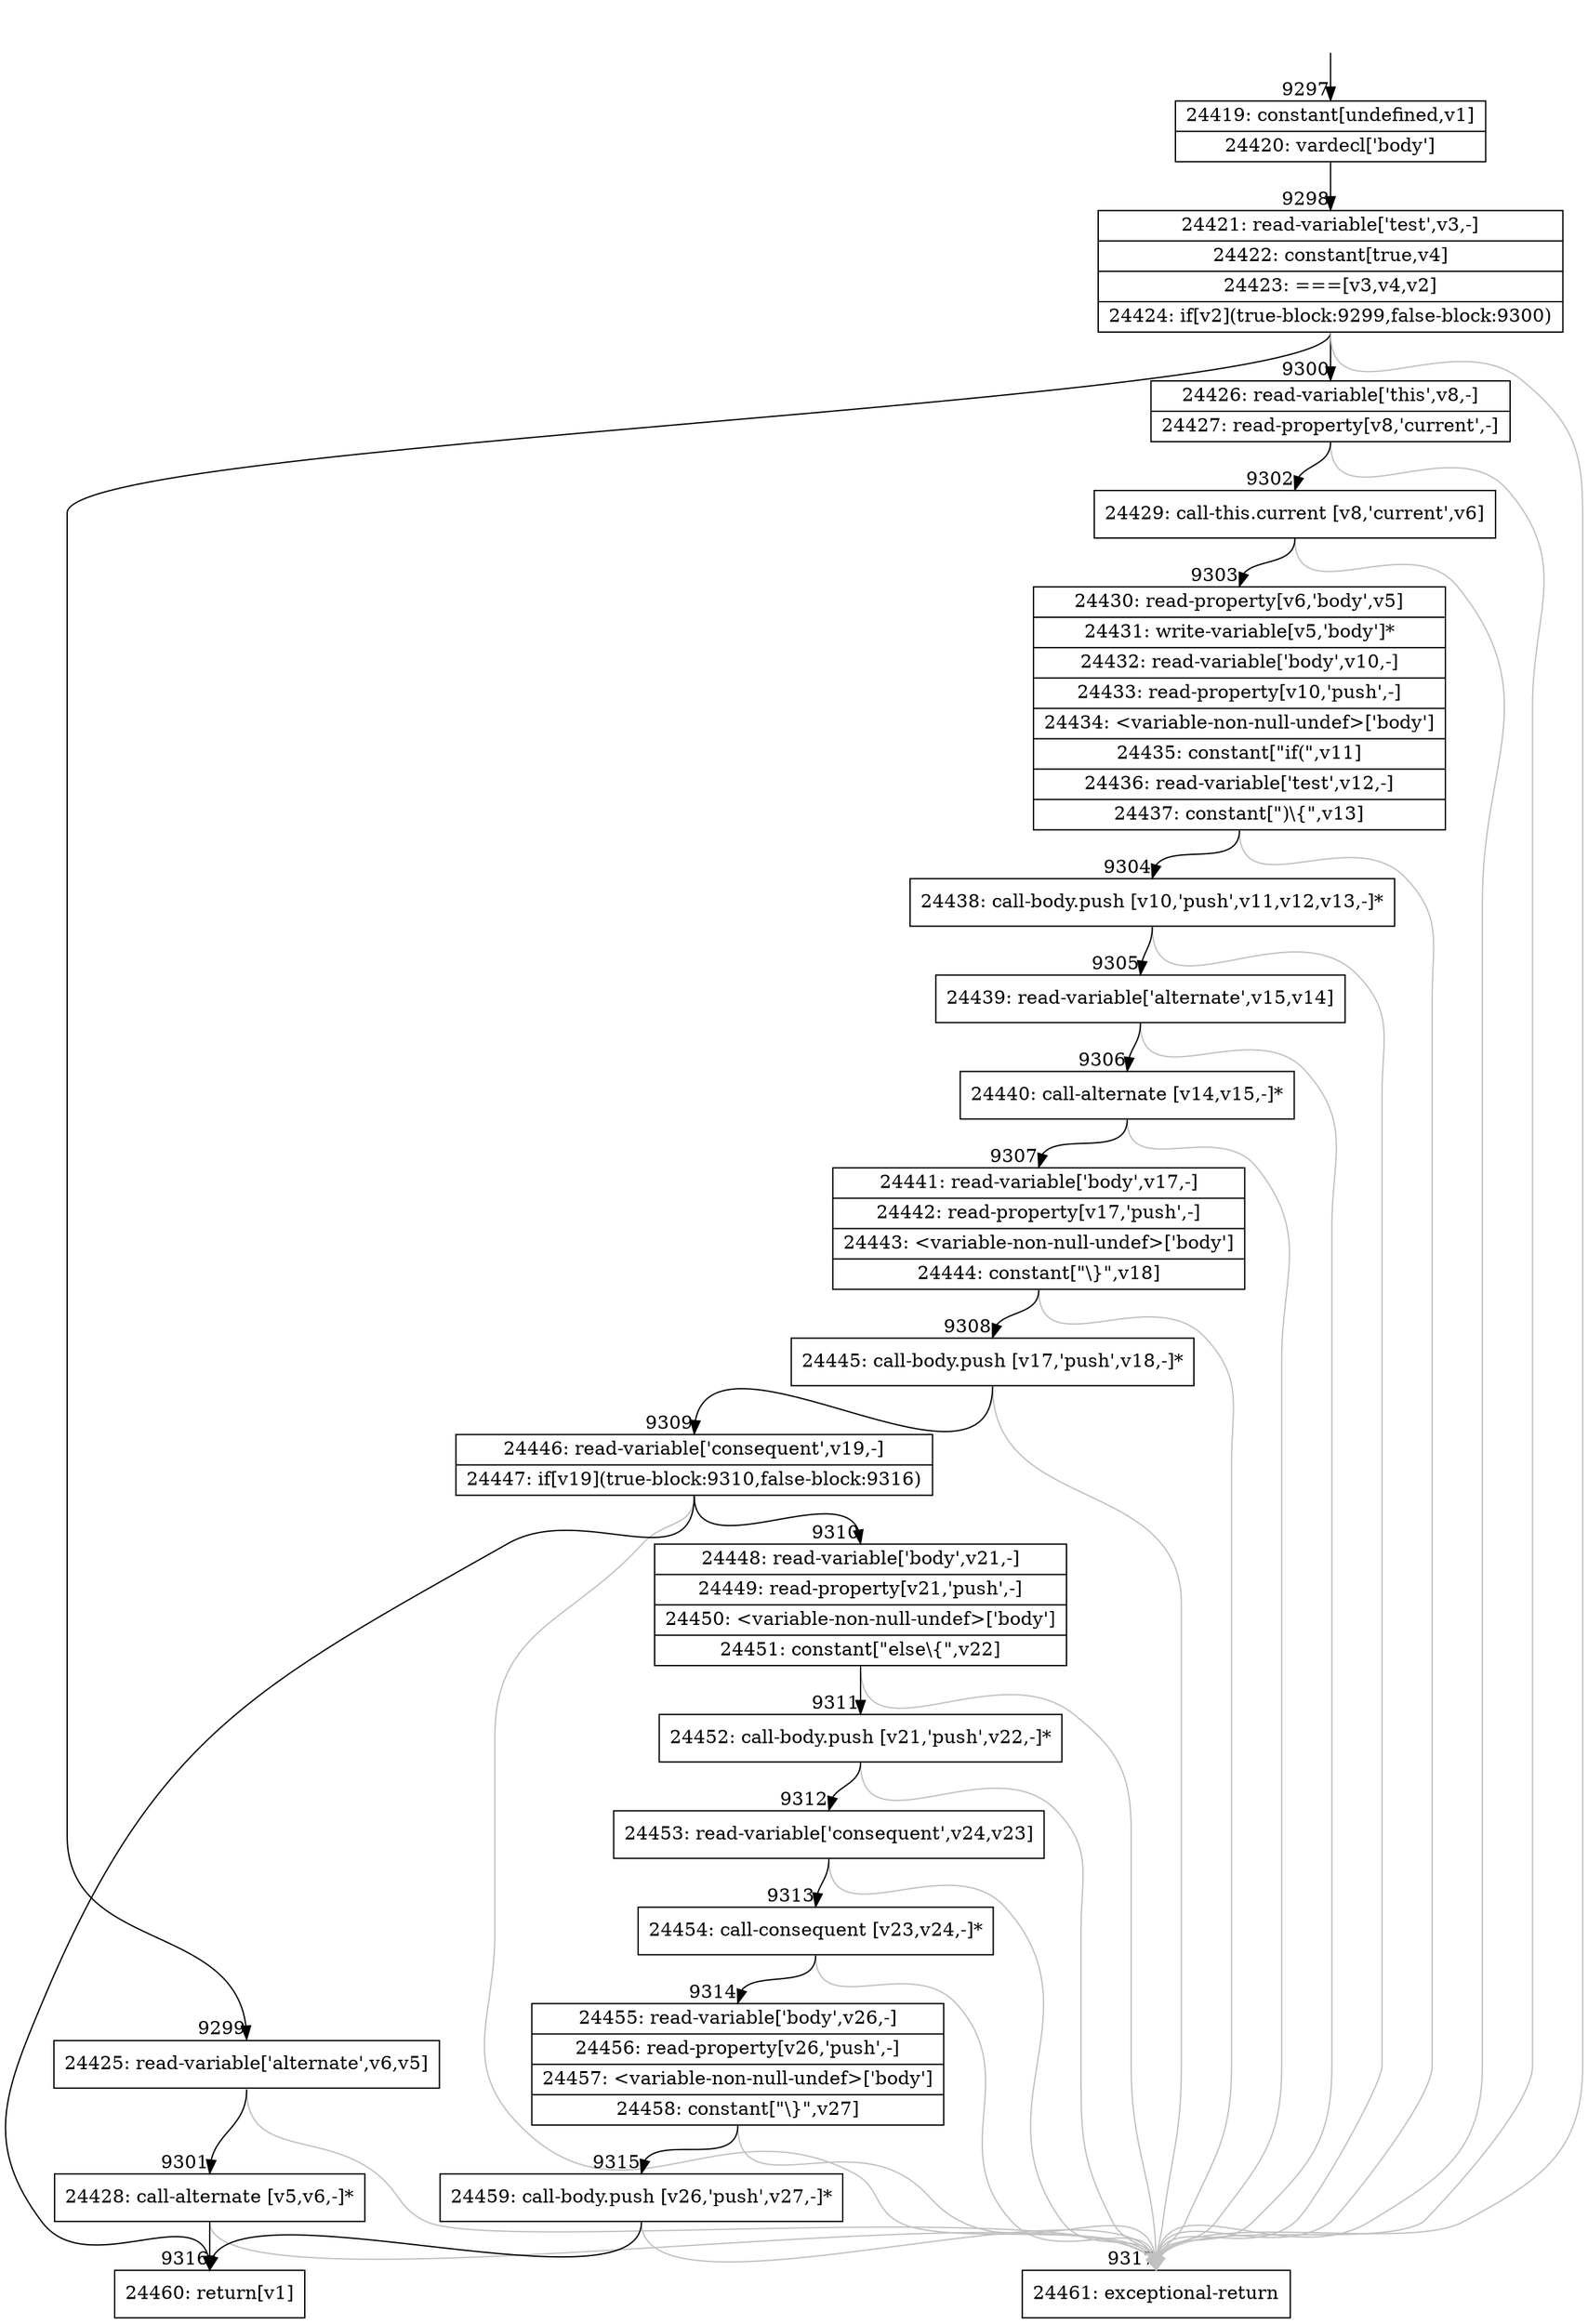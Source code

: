 digraph {
rankdir="TD"
BB_entry676[shape=none,label=""];
BB_entry676 -> BB9297 [tailport=s, headport=n, headlabel="    9297"]
BB9297 [shape=record label="{24419: constant[undefined,v1]|24420: vardecl['body']}" ] 
BB9297 -> BB9298 [tailport=s, headport=n, headlabel="      9298"]
BB9298 [shape=record label="{24421: read-variable['test',v3,-]|24422: constant[true,v4]|24423: ===[v3,v4,v2]|24424: if[v2](true-block:9299,false-block:9300)}" ] 
BB9298 -> BB9299 [tailport=s, headport=n, headlabel="      9299"]
BB9298 -> BB9300 [tailport=s, headport=n, headlabel="      9300"]
BB9298 -> BB9317 [tailport=s, headport=n, color=gray, headlabel="      9317"]
BB9299 [shape=record label="{24425: read-variable['alternate',v6,v5]}" ] 
BB9299 -> BB9301 [tailport=s, headport=n, headlabel="      9301"]
BB9299 -> BB9317 [tailport=s, headport=n, color=gray]
BB9300 [shape=record label="{24426: read-variable['this',v8,-]|24427: read-property[v8,'current',-]}" ] 
BB9300 -> BB9302 [tailport=s, headport=n, headlabel="      9302"]
BB9300 -> BB9317 [tailport=s, headport=n, color=gray]
BB9301 [shape=record label="{24428: call-alternate [v5,v6,-]*}" ] 
BB9301 -> BB9316 [tailport=s, headport=n, headlabel="      9316"]
BB9301 -> BB9317 [tailport=s, headport=n, color=gray]
BB9302 [shape=record label="{24429: call-this.current [v8,'current',v6]}" ] 
BB9302 -> BB9303 [tailport=s, headport=n, headlabel="      9303"]
BB9302 -> BB9317 [tailport=s, headport=n, color=gray]
BB9303 [shape=record label="{24430: read-property[v6,'body',v5]|24431: write-variable[v5,'body']*|24432: read-variable['body',v10,-]|24433: read-property[v10,'push',-]|24434: \<variable-non-null-undef\>['body']|24435: constant[\"if(\",v11]|24436: read-variable['test',v12,-]|24437: constant[\")\\\{\",v13]}" ] 
BB9303 -> BB9304 [tailport=s, headport=n, headlabel="      9304"]
BB9303 -> BB9317 [tailport=s, headport=n, color=gray]
BB9304 [shape=record label="{24438: call-body.push [v10,'push',v11,v12,v13,-]*}" ] 
BB9304 -> BB9305 [tailport=s, headport=n, headlabel="      9305"]
BB9304 -> BB9317 [tailport=s, headport=n, color=gray]
BB9305 [shape=record label="{24439: read-variable['alternate',v15,v14]}" ] 
BB9305 -> BB9306 [tailport=s, headport=n, headlabel="      9306"]
BB9305 -> BB9317 [tailport=s, headport=n, color=gray]
BB9306 [shape=record label="{24440: call-alternate [v14,v15,-]*}" ] 
BB9306 -> BB9307 [tailport=s, headport=n, headlabel="      9307"]
BB9306 -> BB9317 [tailport=s, headport=n, color=gray]
BB9307 [shape=record label="{24441: read-variable['body',v17,-]|24442: read-property[v17,'push',-]|24443: \<variable-non-null-undef\>['body']|24444: constant[\"\\\}\",v18]}" ] 
BB9307 -> BB9308 [tailport=s, headport=n, headlabel="      9308"]
BB9307 -> BB9317 [tailport=s, headport=n, color=gray]
BB9308 [shape=record label="{24445: call-body.push [v17,'push',v18,-]*}" ] 
BB9308 -> BB9309 [tailport=s, headport=n, headlabel="      9309"]
BB9308 -> BB9317 [tailport=s, headport=n, color=gray]
BB9309 [shape=record label="{24446: read-variable['consequent',v19,-]|24447: if[v19](true-block:9310,false-block:9316)}" ] 
BB9309 -> BB9310 [tailport=s, headport=n, headlabel="      9310"]
BB9309 -> BB9316 [tailport=s, headport=n]
BB9309 -> BB9317 [tailport=s, headport=n, color=gray]
BB9310 [shape=record label="{24448: read-variable['body',v21,-]|24449: read-property[v21,'push',-]|24450: \<variable-non-null-undef\>['body']|24451: constant[\"else\\\{\",v22]}" ] 
BB9310 -> BB9311 [tailport=s, headport=n, headlabel="      9311"]
BB9310 -> BB9317 [tailport=s, headport=n, color=gray]
BB9311 [shape=record label="{24452: call-body.push [v21,'push',v22,-]*}" ] 
BB9311 -> BB9312 [tailport=s, headport=n, headlabel="      9312"]
BB9311 -> BB9317 [tailport=s, headport=n, color=gray]
BB9312 [shape=record label="{24453: read-variable['consequent',v24,v23]}" ] 
BB9312 -> BB9313 [tailport=s, headport=n, headlabel="      9313"]
BB9312 -> BB9317 [tailport=s, headport=n, color=gray]
BB9313 [shape=record label="{24454: call-consequent [v23,v24,-]*}" ] 
BB9313 -> BB9314 [tailport=s, headport=n, headlabel="      9314"]
BB9313 -> BB9317 [tailport=s, headport=n, color=gray]
BB9314 [shape=record label="{24455: read-variable['body',v26,-]|24456: read-property[v26,'push',-]|24457: \<variable-non-null-undef\>['body']|24458: constant[\"\\\}\",v27]}" ] 
BB9314 -> BB9315 [tailport=s, headport=n, headlabel="      9315"]
BB9314 -> BB9317 [tailport=s, headport=n, color=gray]
BB9315 [shape=record label="{24459: call-body.push [v26,'push',v27,-]*}" ] 
BB9315 -> BB9316 [tailport=s, headport=n]
BB9315 -> BB9317 [tailport=s, headport=n, color=gray]
BB9316 [shape=record label="{24460: return[v1]}" ] 
BB9317 [shape=record label="{24461: exceptional-return}" ] 
//#$~ 13472
}
